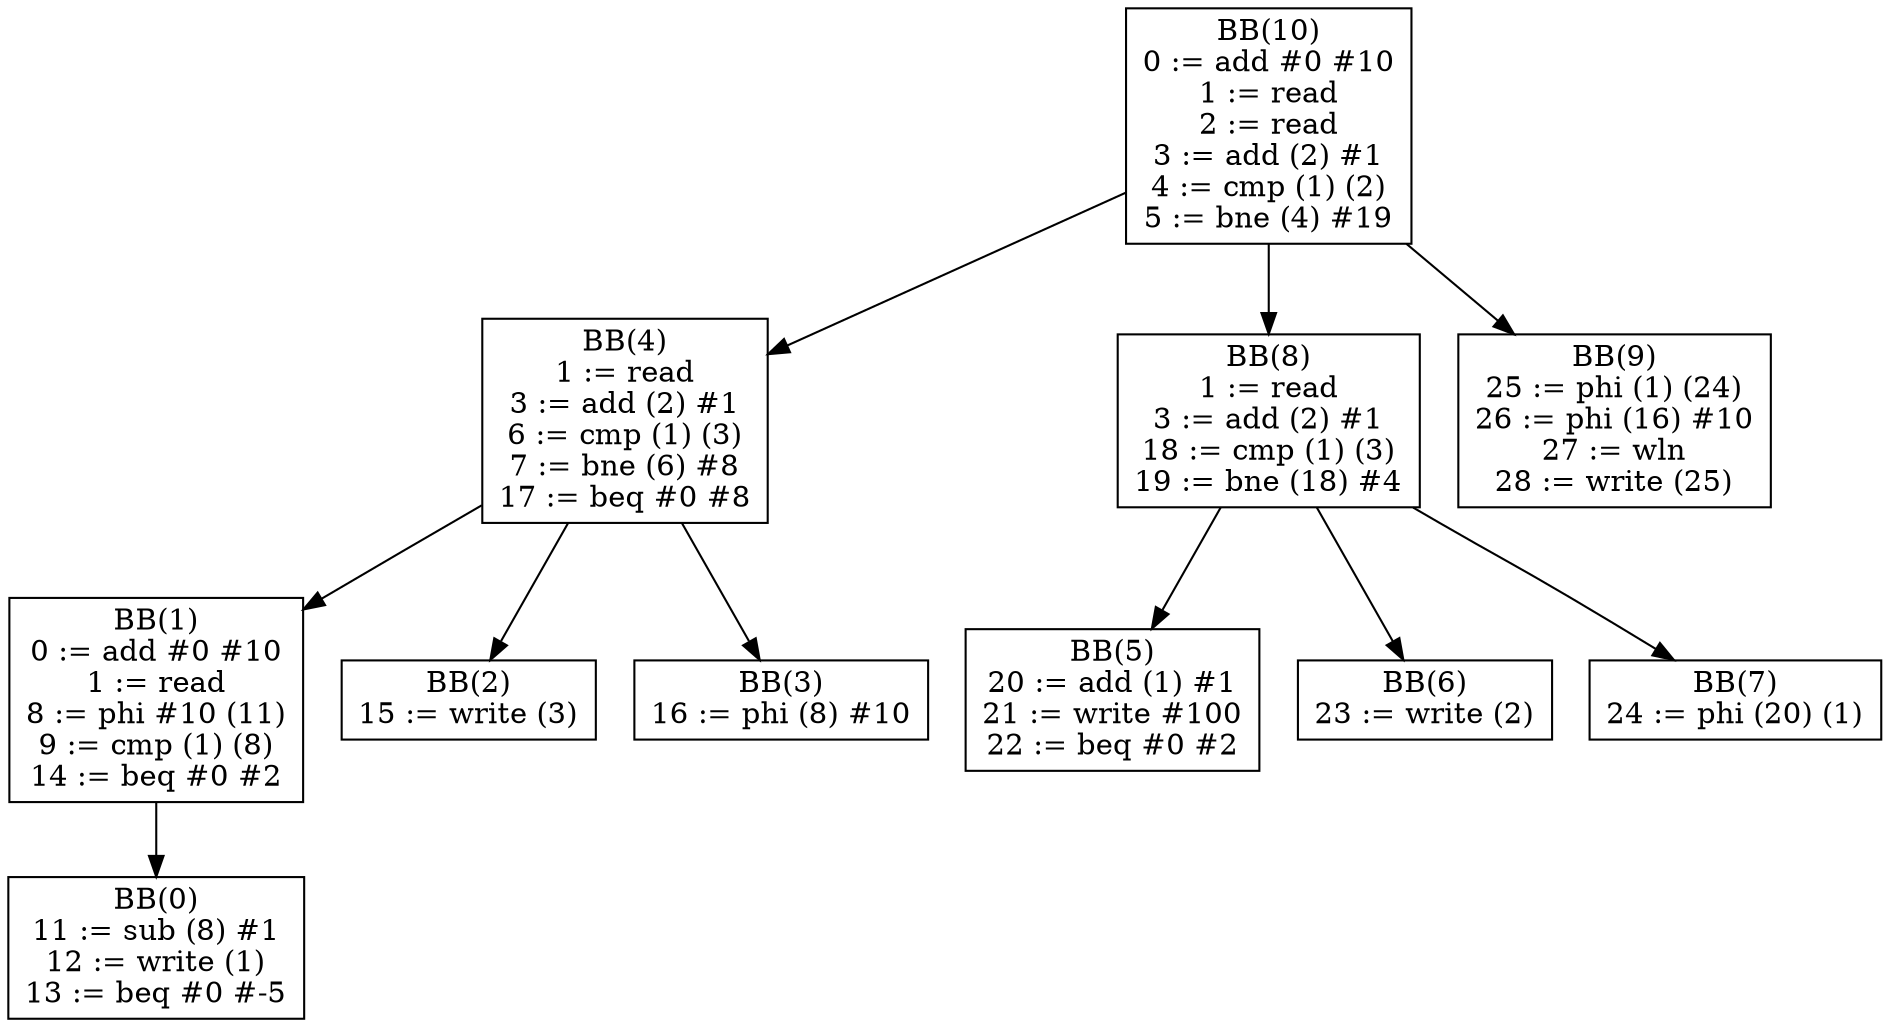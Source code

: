 digraph G {
bb10[shape = box, label = "BB(10)\n" + "0 := add #0 #10\n" + "1 := read\n" + "2 := read\n" + "3 := add (2) #1\n" + "4 := cmp (1) (2)\n" + "5 := bne (4) #19\n"];
bb4[shape = box, label = "BB(4)\n" + "1 := read\n" + "3 := add (2) #1\n" + "6 := cmp (1) (3)\n" + "7 := bne (6) #8\n" + "17 := beq #0 #8\n"];
bb8[shape = box, label = "BB(8)\n" + "1 := read\n" + "3 := add (2) #1\n" + "18 := cmp (1) (3)\n" + "19 := bne (18) #4\n"];
bb9[shape = box, label = "BB(9)\n" + "25 := phi (1) (24)\n" + "26 := phi (16) #10\n" + "27 := wln\n" + "28 := write (25)\n"];
bb1[shape = box, label = "BB(1)\n" + "0 := add #0 #10\n" + "1 := read\n" + "8 := phi #10 (11)\n" + "9 := cmp (1) (8)\n" + "14 := beq #0 #2\n"];
bb2[shape = box, label = "BB(2)\n" + "15 := write (3)\n"];
bb3[shape = box, label = "BB(3)\n" + "16 := phi (8) #10\n"];
bb5[shape = box, label = "BB(5)\n" + "20 := add (1) #1\n" + "21 := write #100\n" + "22 := beq #0 #2\n"];
bb6[shape = box, label = "BB(6)\n" + "23 := write (2)\n"];
bb7[shape = box, label = "BB(7)\n" + "24 := phi (20) (1)\n"];
bb0[shape = box, label = "BB(0)\n" + "11 := sub (8) #1\n" + "12 := write (1)\n" + "13 := beq #0 #-5\n"];
bb10 -> bb4;
bb10 -> bb8;
bb10 -> bb9;
bb4 -> bb1;
bb4 -> bb2;
bb4 -> bb3;
bb8 -> bb5;
bb8 -> bb6;
bb8 -> bb7;
bb1 -> bb0;
}
